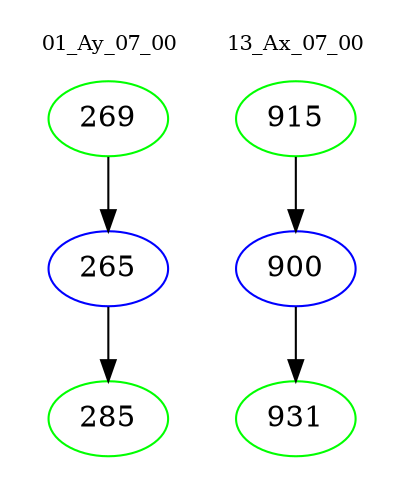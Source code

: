 digraph{
subgraph cluster_0 {
color = white
label = "01_Ay_07_00";
fontsize=10;
T0_269 [label="269", color="green"]
T0_269 -> T0_265 [color="black"]
T0_265 [label="265", color="blue"]
T0_265 -> T0_285 [color="black"]
T0_285 [label="285", color="green"]
}
subgraph cluster_1 {
color = white
label = "13_Ax_07_00";
fontsize=10;
T1_915 [label="915", color="green"]
T1_915 -> T1_900 [color="black"]
T1_900 [label="900", color="blue"]
T1_900 -> T1_931 [color="black"]
T1_931 [label="931", color="green"]
}
}
